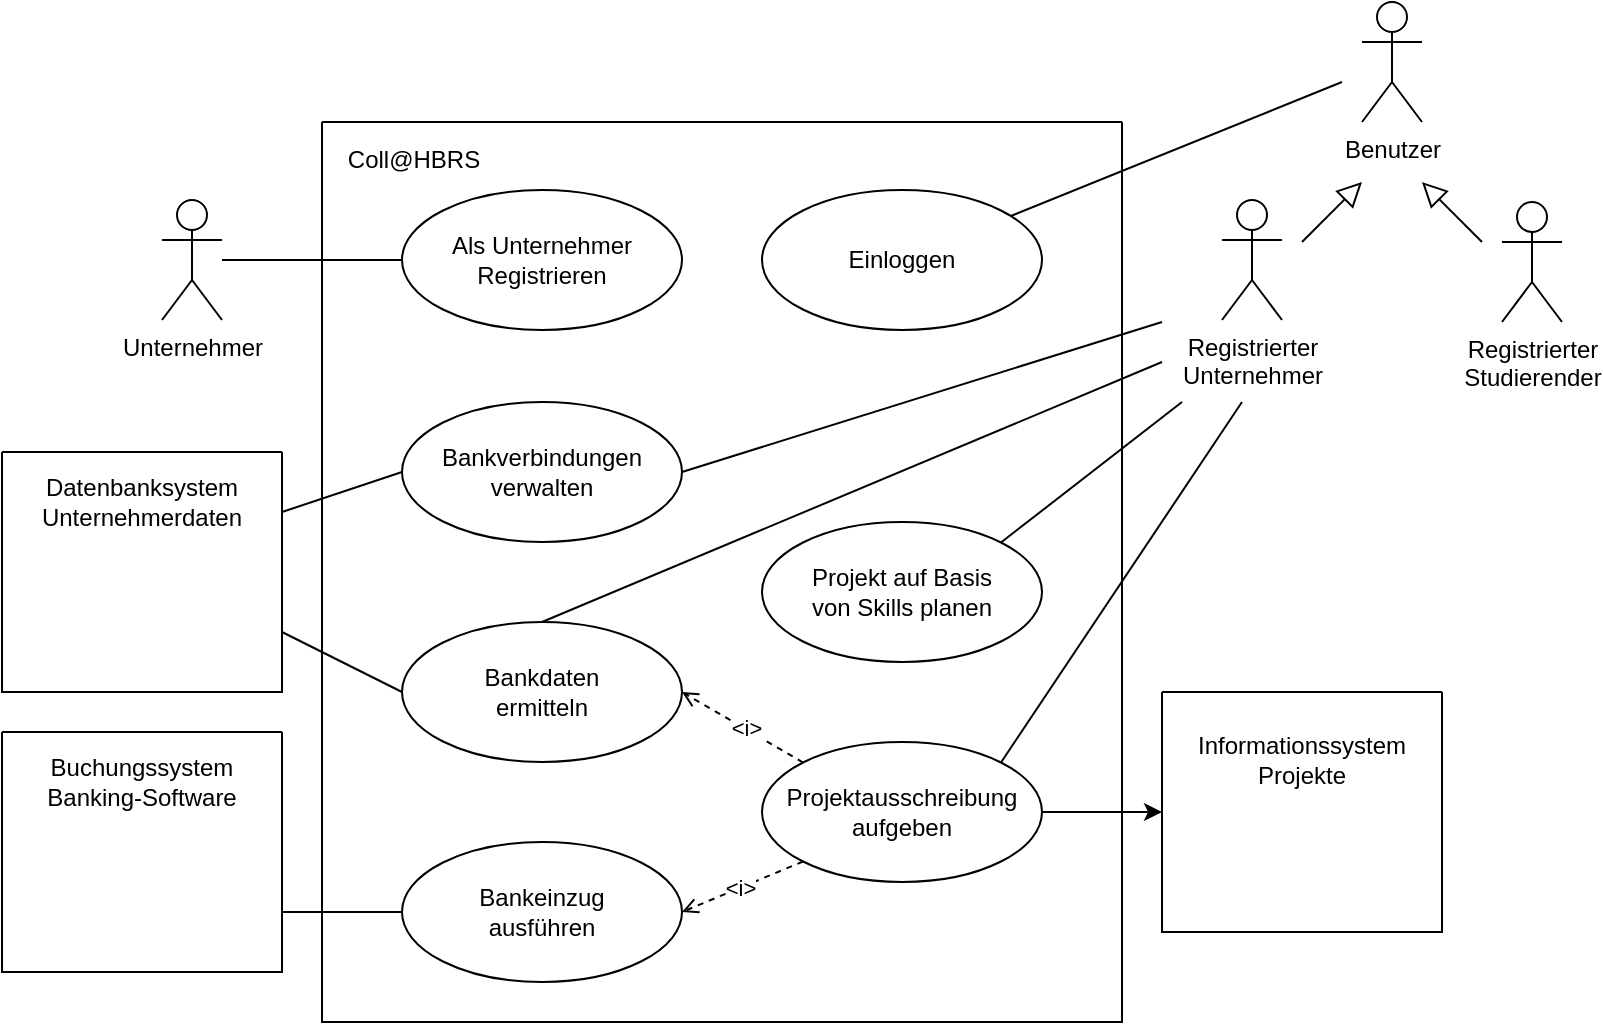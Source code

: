 <mxfile version="22.1.5" type="github">
  <diagram name="Seite-1" id="0DVrrCH61ZPT9TPxcILy">
    <mxGraphModel dx="722" dy="458" grid="1" gridSize="10" guides="1" tooltips="1" connect="1" arrows="1" fold="1" page="1" pageScale="1" pageWidth="1169" pageHeight="827" math="0" shadow="0">
      <root>
        <mxCell id="0" />
        <mxCell id="1" parent="0" />
        <mxCell id="xju300cJYV8iOVyrhgCJ-3" value="" style="swimlane;startSize=0;" parent="1" vertex="1">
          <mxGeometry x="200" y="80" width="400" height="450" as="geometry" />
        </mxCell>
        <mxCell id="xju300cJYV8iOVyrhgCJ-40" value="Coll@HBRS" style="text;html=1;strokeColor=none;fillColor=none;align=center;verticalAlign=middle;whiteSpace=wrap;rounded=0;" parent="xju300cJYV8iOVyrhgCJ-3" vertex="1">
          <mxGeometry x="16" y="4" width="60" height="30" as="geometry" />
        </mxCell>
        <mxCell id="xju300cJYV8iOVyrhgCJ-19" style="rounded=0;orthogonalLoop=1;jettySize=auto;html=1;entryX=0;entryY=0.5;entryDx=0;entryDy=0;endArrow=none;endFill=0;" parent="xju300cJYV8iOVyrhgCJ-3" source="xju300cJYV8iOVyrhgCJ-1" target="xju300cJYV8iOVyrhgCJ-4" edge="1">
          <mxGeometry relative="1" as="geometry" />
        </mxCell>
        <mxCell id="xju300cJYV8iOVyrhgCJ-1" value="Unternehmer" style="shape=umlActor;verticalLabelPosition=bottom;verticalAlign=top;html=1;" parent="xju300cJYV8iOVyrhgCJ-3" vertex="1">
          <mxGeometry x="-80" y="39" width="30" height="60" as="geometry" />
        </mxCell>
        <mxCell id="xju300cJYV8iOVyrhgCJ-4" value="Als Unternehmer&lt;br&gt;Registrieren" style="ellipse;whiteSpace=wrap;html=1;" parent="xju300cJYV8iOVyrhgCJ-3" vertex="1">
          <mxGeometry x="40" y="34" width="140" height="70" as="geometry" />
        </mxCell>
        <mxCell id="xju300cJYV8iOVyrhgCJ-5" value="Einloggen" style="ellipse;whiteSpace=wrap;html=1;" parent="xju300cJYV8iOVyrhgCJ-3" vertex="1">
          <mxGeometry x="220" y="34" width="140" height="70" as="geometry" />
        </mxCell>
        <mxCell id="xju300cJYV8iOVyrhgCJ-7" value="Bankeinzug&lt;br&gt;ausführen" style="ellipse;whiteSpace=wrap;html=1;" parent="xju300cJYV8iOVyrhgCJ-3" vertex="1">
          <mxGeometry x="40" y="360" width="140" height="70" as="geometry" />
        </mxCell>
        <mxCell id="xju300cJYV8iOVyrhgCJ-8" value="Projekt auf Basis&lt;br&gt;von Skills planen" style="ellipse;whiteSpace=wrap;html=1;" parent="xju300cJYV8iOVyrhgCJ-3" vertex="1">
          <mxGeometry x="220" y="200" width="140" height="70" as="geometry" />
        </mxCell>
        <mxCell id="xju300cJYV8iOVyrhgCJ-15" style="rounded=0;orthogonalLoop=1;jettySize=auto;html=1;exitX=0;exitY=1;exitDx=0;exitDy=0;entryX=1;entryY=0.5;entryDx=0;entryDy=0;dashed=1;endArrow=open;endFill=0;" parent="xju300cJYV8iOVyrhgCJ-3" source="xju300cJYV8iOVyrhgCJ-6" target="xju300cJYV8iOVyrhgCJ-7" edge="1">
          <mxGeometry relative="1" as="geometry" />
        </mxCell>
        <mxCell id="xju300cJYV8iOVyrhgCJ-18" value="&amp;lt;i&amp;gt;" style="edgeLabel;html=1;align=center;verticalAlign=middle;resizable=0;points=[];" parent="xju300cJYV8iOVyrhgCJ-15" vertex="1" connectable="0">
          <mxGeometry x="0.015" relative="1" as="geometry">
            <mxPoint x="-1" as="offset" />
          </mxGeometry>
        </mxCell>
        <mxCell id="xju300cJYV8iOVyrhgCJ-9" value="Bankdaten&lt;br&gt;ermitteln" style="ellipse;whiteSpace=wrap;html=1;" parent="xju300cJYV8iOVyrhgCJ-3" vertex="1">
          <mxGeometry x="40" y="250" width="140" height="70" as="geometry" />
        </mxCell>
        <mxCell id="xju300cJYV8iOVyrhgCJ-13" style="orthogonalLoop=1;jettySize=auto;html=1;exitX=0;exitY=0;exitDx=0;exitDy=0;rounded=0;strokeColor=default;dashed=1;entryX=1;entryY=0.5;entryDx=0;entryDy=0;endArrow=open;endFill=0;" parent="xju300cJYV8iOVyrhgCJ-3" source="xju300cJYV8iOVyrhgCJ-6" target="xju300cJYV8iOVyrhgCJ-9" edge="1">
          <mxGeometry relative="1" as="geometry" />
        </mxCell>
        <mxCell id="xju300cJYV8iOVyrhgCJ-16" value="&amp;lt;i&amp;gt;" style="edgeLabel;html=1;align=center;verticalAlign=middle;resizable=0;points=[];" parent="xju300cJYV8iOVyrhgCJ-13" vertex="1" connectable="0">
          <mxGeometry x="-0.037" y="-1" relative="1" as="geometry">
            <mxPoint as="offset" />
          </mxGeometry>
        </mxCell>
        <mxCell id="xju300cJYV8iOVyrhgCJ-6" value="Projektausschreibung&lt;br&gt;aufgeben" style="ellipse;whiteSpace=wrap;html=1;" parent="xju300cJYV8iOVyrhgCJ-3" vertex="1">
          <mxGeometry x="220" y="310" width="140" height="70" as="geometry" />
        </mxCell>
        <mxCell id="xju300cJYV8iOVyrhgCJ-21" style="rounded=0;orthogonalLoop=1;jettySize=auto;html=1;endArrow=none;endFill=0;" parent="xju300cJYV8iOVyrhgCJ-3" target="xju300cJYV8iOVyrhgCJ-5" edge="1">
          <mxGeometry relative="1" as="geometry">
            <mxPoint x="510" y="-20" as="sourcePoint" />
          </mxGeometry>
        </mxCell>
        <mxCell id="Qi5W4oSuKtjSDgMZflnW-10" style="rounded=0;orthogonalLoop=1;jettySize=auto;html=1;endArrow=block;endFill=0;endSize=10;" edge="1" parent="xju300cJYV8iOVyrhgCJ-3">
          <mxGeometry relative="1" as="geometry">
            <mxPoint x="520" y="30" as="targetPoint" />
            <mxPoint x="490" y="60" as="sourcePoint" />
          </mxGeometry>
        </mxCell>
        <mxCell id="xju300cJYV8iOVyrhgCJ-10" value="Registrierter&lt;br&gt;Unternehmer" style="shape=umlActor;verticalLabelPosition=bottom;verticalAlign=top;html=1;" parent="xju300cJYV8iOVyrhgCJ-3" vertex="1">
          <mxGeometry x="450" y="39" width="30" height="60" as="geometry" />
        </mxCell>
        <mxCell id="xju300cJYV8iOVyrhgCJ-22" style="rounded=0;orthogonalLoop=1;jettySize=auto;html=1;endArrow=none;endFill=0;entryX=1;entryY=0;entryDx=0;entryDy=0;" parent="xju300cJYV8iOVyrhgCJ-3" target="xju300cJYV8iOVyrhgCJ-8" edge="1">
          <mxGeometry relative="1" as="geometry">
            <mxPoint x="430" y="140" as="sourcePoint" />
            <mxPoint x="354.497" y="203.251" as="targetPoint" />
          </mxGeometry>
        </mxCell>
        <mxCell id="xju300cJYV8iOVyrhgCJ-23" style="rounded=0;orthogonalLoop=1;jettySize=auto;html=1;endArrow=none;endFill=0;entryX=1;entryY=0;entryDx=0;entryDy=0;" parent="xju300cJYV8iOVyrhgCJ-3" target="xju300cJYV8iOVyrhgCJ-6" edge="1">
          <mxGeometry relative="1" as="geometry">
            <mxPoint x="460" y="140" as="sourcePoint" />
            <mxPoint x="340" y="270" as="targetPoint" />
          </mxGeometry>
        </mxCell>
        <mxCell id="xju300cJYV8iOVyrhgCJ-24" value="" style="swimlane;startSize=0;" parent="xju300cJYV8iOVyrhgCJ-3" vertex="1">
          <mxGeometry x="420" y="285" width="140" height="120" as="geometry" />
        </mxCell>
        <mxCell id="xju300cJYV8iOVyrhgCJ-36" value="Informationssystem Projekte" style="text;html=1;strokeColor=none;fillColor=none;align=center;verticalAlign=middle;whiteSpace=wrap;rounded=0;" parent="xju300cJYV8iOVyrhgCJ-24" vertex="1">
          <mxGeometry x="40" y="19" width="60" height="30" as="geometry" />
        </mxCell>
        <mxCell id="xju300cJYV8iOVyrhgCJ-35" value="" style="swimlane;startSize=0;" parent="xju300cJYV8iOVyrhgCJ-3" vertex="1">
          <mxGeometry x="-160" y="305" width="140" height="120" as="geometry" />
        </mxCell>
        <mxCell id="xju300cJYV8iOVyrhgCJ-37" value="Buchungssystem&lt;br&gt;Banking-Software" style="text;html=1;strokeColor=none;fillColor=none;align=center;verticalAlign=middle;whiteSpace=wrap;rounded=0;" parent="xju300cJYV8iOVyrhgCJ-35" vertex="1">
          <mxGeometry x="10" y="10" width="120" height="30" as="geometry" />
        </mxCell>
        <mxCell id="xju300cJYV8iOVyrhgCJ-38" style="rounded=0;orthogonalLoop=1;jettySize=auto;html=1;exitX=0;exitY=0.5;exitDx=0;exitDy=0;entryX=1;entryY=0.75;entryDx=0;entryDy=0;endArrow=none;endFill=0;" parent="xju300cJYV8iOVyrhgCJ-3" source="xju300cJYV8iOVyrhgCJ-7" target="xju300cJYV8iOVyrhgCJ-35" edge="1">
          <mxGeometry relative="1" as="geometry" />
        </mxCell>
        <mxCell id="xju300cJYV8iOVyrhgCJ-44" style="rounded=0;orthogonalLoop=1;jettySize=auto;html=1;exitX=1;exitY=0.5;exitDx=0;exitDy=0;entryX=0;entryY=0.5;entryDx=0;entryDy=0;endArrow=classic;endFill=1;" parent="xju300cJYV8iOVyrhgCJ-3" source="xju300cJYV8iOVyrhgCJ-6" target="xju300cJYV8iOVyrhgCJ-24" edge="1">
          <mxGeometry relative="1" as="geometry" />
        </mxCell>
        <mxCell id="Qi5W4oSuKtjSDgMZflnW-1" value="Bankverbindungen&lt;br&gt;verwalten" style="ellipse;whiteSpace=wrap;html=1;" vertex="1" parent="xju300cJYV8iOVyrhgCJ-3">
          <mxGeometry x="40" y="140" width="140" height="70" as="geometry" />
        </mxCell>
        <mxCell id="Qi5W4oSuKtjSDgMZflnW-2" style="rounded=0;orthogonalLoop=1;jettySize=auto;html=1;endArrow=none;endFill=0;entryX=1;entryY=0.5;entryDx=0;entryDy=0;" edge="1" parent="xju300cJYV8iOVyrhgCJ-3" target="Qi5W4oSuKtjSDgMZflnW-1">
          <mxGeometry relative="1" as="geometry">
            <mxPoint x="420" y="100" as="sourcePoint" />
            <mxPoint x="350" y="220" as="targetPoint" />
          </mxGeometry>
        </mxCell>
        <mxCell id="Qi5W4oSuKtjSDgMZflnW-4" style="rounded=0;orthogonalLoop=1;jettySize=auto;html=1;endArrow=none;endFill=0;entryX=0.5;entryY=0;entryDx=0;entryDy=0;" edge="1" parent="xju300cJYV8iOVyrhgCJ-3" target="xju300cJYV8iOVyrhgCJ-9">
          <mxGeometry relative="1" as="geometry">
            <mxPoint x="420" y="120" as="sourcePoint" />
            <mxPoint x="350" y="220" as="targetPoint" />
          </mxGeometry>
        </mxCell>
        <mxCell id="Qi5W4oSuKtjSDgMZflnW-6" value="Registrierter&lt;br&gt;Studierender" style="shape=umlActor;verticalLabelPosition=bottom;verticalAlign=top;html=1;outlineConnect=0;" vertex="1" parent="1">
          <mxGeometry x="790" y="120" width="30" height="60" as="geometry" />
        </mxCell>
        <mxCell id="Qi5W4oSuKtjSDgMZflnW-7" value="Benutzer" style="shape=umlActor;verticalLabelPosition=bottom;verticalAlign=top;html=1;" vertex="1" parent="1">
          <mxGeometry x="720" y="20" width="30" height="60" as="geometry" />
        </mxCell>
        <mxCell id="Qi5W4oSuKtjSDgMZflnW-11" style="rounded=0;orthogonalLoop=1;jettySize=auto;html=1;endArrow=block;endFill=0;endSize=10;" edge="1" parent="1">
          <mxGeometry relative="1" as="geometry">
            <mxPoint x="750" y="110" as="targetPoint" />
            <mxPoint x="780" y="140" as="sourcePoint" />
          </mxGeometry>
        </mxCell>
        <mxCell id="Qi5W4oSuKtjSDgMZflnW-12" value="" style="swimlane;startSize=0;" vertex="1" parent="1">
          <mxGeometry x="40" y="245" width="140" height="120" as="geometry" />
        </mxCell>
        <mxCell id="Qi5W4oSuKtjSDgMZflnW-13" value="Datenbanksystem&lt;br&gt;Unternehmerdaten" style="text;html=1;strokeColor=none;fillColor=none;align=center;verticalAlign=middle;whiteSpace=wrap;rounded=0;" vertex="1" parent="Qi5W4oSuKtjSDgMZflnW-12">
          <mxGeometry x="20" y="10" width="100" height="30" as="geometry" />
        </mxCell>
        <mxCell id="Qi5W4oSuKtjSDgMZflnW-14" style="rounded=0;orthogonalLoop=1;jettySize=auto;html=1;exitX=0;exitY=0.5;exitDx=0;exitDy=0;entryX=1;entryY=0.25;entryDx=0;entryDy=0;endArrow=none;endFill=0;" edge="1" parent="1" source="Qi5W4oSuKtjSDgMZflnW-1" target="Qi5W4oSuKtjSDgMZflnW-12">
          <mxGeometry relative="1" as="geometry" />
        </mxCell>
        <mxCell id="Qi5W4oSuKtjSDgMZflnW-15" style="rounded=0;orthogonalLoop=1;jettySize=auto;html=1;exitX=0;exitY=0.5;exitDx=0;exitDy=0;entryX=1;entryY=0.75;entryDx=0;entryDy=0;endArrow=none;endFill=0;" edge="1" parent="1" source="xju300cJYV8iOVyrhgCJ-9" target="Qi5W4oSuKtjSDgMZflnW-12">
          <mxGeometry relative="1" as="geometry" />
        </mxCell>
      </root>
    </mxGraphModel>
  </diagram>
</mxfile>
